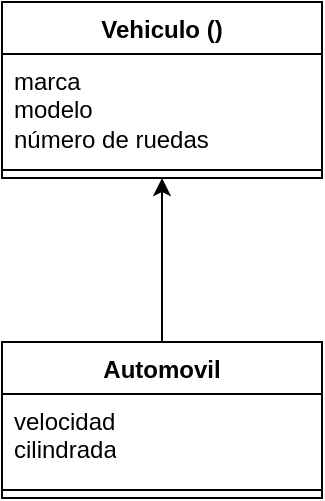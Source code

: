 <mxfile version="21.3.3" type="google">
  <diagram name="Página-1" id="KccXQ4mAqK9EIIgOOIJd">
    <mxGraphModel dx="1120" dy="484" grid="1" gridSize="10" guides="1" tooltips="1" connect="1" arrows="1" fold="1" page="1" pageScale="1" pageWidth="827" pageHeight="1169" math="0" shadow="0">
      <root>
        <mxCell id="0" />
        <mxCell id="1" parent="0" />
        <mxCell id="WLaQQfm6hOL6AZEMgpr8-7" value="&lt;font style=&quot;vertical-align: inherit;&quot;&gt;&lt;font style=&quot;vertical-align: inherit;&quot;&gt;&lt;font style=&quot;vertical-align: inherit;&quot;&gt;&lt;font style=&quot;vertical-align: inherit;&quot;&gt;&lt;font style=&quot;vertical-align: inherit;&quot;&gt;&lt;font style=&quot;vertical-align: inherit;&quot;&gt;Vehiculo ()&lt;/font&gt;&lt;/font&gt;&lt;/font&gt;&lt;/font&gt;&lt;/font&gt;&lt;/font&gt;" style="swimlane;fontStyle=1;align=center;verticalAlign=top;childLayout=stackLayout;horizontal=1;startSize=26;horizontalStack=0;resizeParent=1;resizeParentMax=0;resizeLast=0;collapsible=1;marginBottom=0;whiteSpace=wrap;html=1;" vertex="1" parent="1">
          <mxGeometry x="330" y="310" width="160" height="88" as="geometry" />
        </mxCell>
        <mxCell id="WLaQQfm6hOL6AZEMgpr8-8" value="&lt;font style=&quot;vertical-align: inherit;&quot;&gt;&lt;font style=&quot;vertical-align: inherit;&quot;&gt;marca&lt;br&gt;modelo&amp;nbsp;&lt;br&gt;número de ruedas&lt;br&gt;&lt;/font&gt;&lt;/font&gt;" style="text;strokeColor=none;fillColor=none;align=left;verticalAlign=top;spacingLeft=4;spacingRight=4;overflow=hidden;rotatable=0;points=[[0,0.5],[1,0.5]];portConstraint=eastwest;whiteSpace=wrap;html=1;" vertex="1" parent="WLaQQfm6hOL6AZEMgpr8-7">
          <mxGeometry y="26" width="160" height="54" as="geometry" />
        </mxCell>
        <mxCell id="WLaQQfm6hOL6AZEMgpr8-9" value="" style="line;strokeWidth=1;fillColor=none;align=left;verticalAlign=middle;spacingTop=-1;spacingLeft=3;spacingRight=3;rotatable=0;labelPosition=right;points=[];portConstraint=eastwest;strokeColor=inherit;" vertex="1" parent="WLaQQfm6hOL6AZEMgpr8-7">
          <mxGeometry y="80" width="160" height="8" as="geometry" />
        </mxCell>
        <mxCell id="WLaQQfm6hOL6AZEMgpr8-11" value="" style="endArrow=classic;html=1;rounded=0;" edge="1" parent="1" target="WLaQQfm6hOL6AZEMgpr8-7">
          <mxGeometry width="50" height="50" relative="1" as="geometry">
            <mxPoint x="410" y="480" as="sourcePoint" />
            <mxPoint x="390" y="500" as="targetPoint" />
          </mxGeometry>
        </mxCell>
        <mxCell id="WLaQQfm6hOL6AZEMgpr8-12" value="&lt;font style=&quot;vertical-align: inherit;&quot;&gt;&lt;font style=&quot;vertical-align: inherit;&quot;&gt;Automovil&lt;/font&gt;&lt;/font&gt;" style="swimlane;fontStyle=1;align=center;verticalAlign=top;childLayout=stackLayout;horizontal=1;startSize=26;horizontalStack=0;resizeParent=1;resizeParentMax=0;resizeLast=0;collapsible=1;marginBottom=0;whiteSpace=wrap;html=1;" vertex="1" parent="1">
          <mxGeometry x="330" y="480" width="160" height="78" as="geometry" />
        </mxCell>
        <mxCell id="WLaQQfm6hOL6AZEMgpr8-13" value="&lt;font style=&quot;vertical-align: inherit;&quot;&gt;&lt;font style=&quot;vertical-align: inherit;&quot;&gt;velocidad&lt;br&gt;cilindrada&lt;br&gt;&lt;/font&gt;&lt;/font&gt;" style="text;strokeColor=none;fillColor=none;align=left;verticalAlign=top;spacingLeft=4;spacingRight=4;overflow=hidden;rotatable=0;points=[[0,0.5],[1,0.5]];portConstraint=eastwest;whiteSpace=wrap;html=1;" vertex="1" parent="WLaQQfm6hOL6AZEMgpr8-12">
          <mxGeometry y="26" width="160" height="44" as="geometry" />
        </mxCell>
        <mxCell id="WLaQQfm6hOL6AZEMgpr8-14" value="" style="line;strokeWidth=1;fillColor=none;align=left;verticalAlign=middle;spacingTop=-1;spacingLeft=3;spacingRight=3;rotatable=0;labelPosition=right;points=[];portConstraint=eastwest;strokeColor=inherit;" vertex="1" parent="WLaQQfm6hOL6AZEMgpr8-12">
          <mxGeometry y="70" width="160" height="8" as="geometry" />
        </mxCell>
      </root>
    </mxGraphModel>
  </diagram>
</mxfile>
